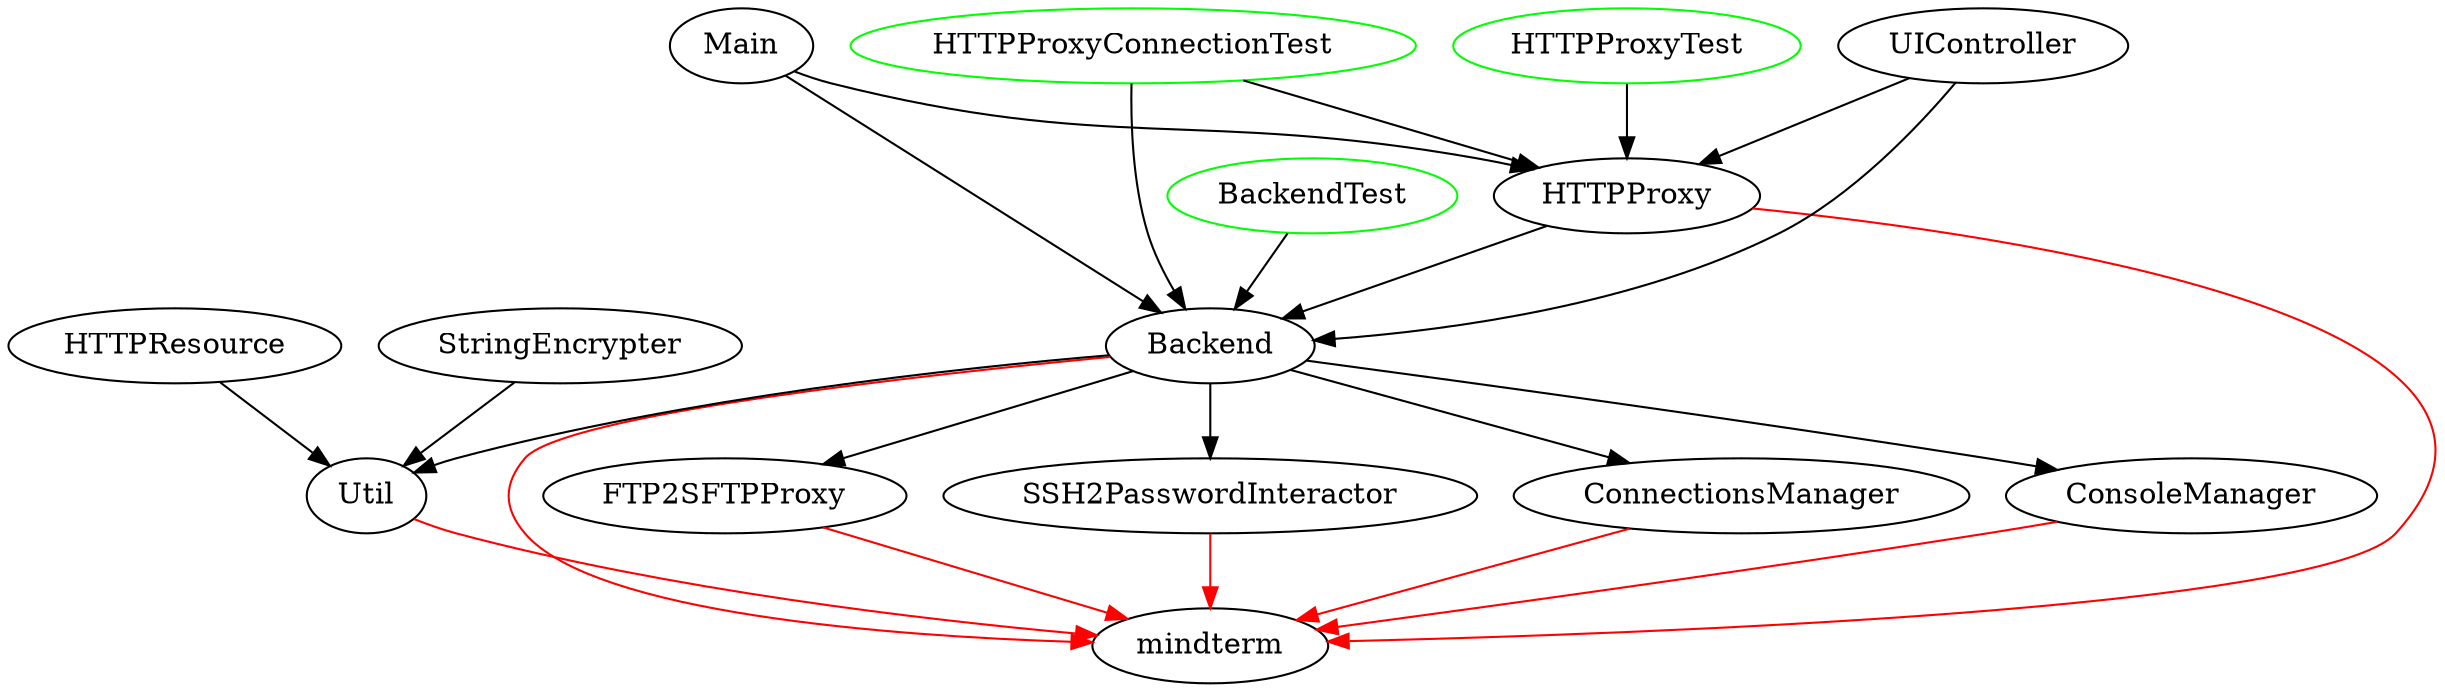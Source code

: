 digraph g {

// Test classes
BackendTest [color="green"];
HTTPProxyConnectionTest [color="green"];
HTTPProxyTest [color="green"];

// MindTerm dependencies
ConsoleManager -> mindterm [color="red"];
Backend -> mindterm [color="red"];
Util -> mindterm [color="red"];
HTTPProxy -> mindterm [color="red"];
FTP2SFTPProxy -> mindterm [color="red"];
SSH2PasswordInteractor -> mindterm [color="red"];
ConnectionsManager -> mindterm [color="red"];

// Class cross-dependencies

Backend -> ConsoleManager;

HTTPProxy -> Backend;
Main -> Backend;
UIController -> Backend;
BackendTest -> Backend;
HTTPProxyConnectionTest -> Backend;

Backend -> Util;
HTTPResource -> Util;
StringEncrypter -> Util;

Main -> HTTPProxy;
UIController -> HTTPProxy;
HTTPProxyConnectionTest -> HTTPProxy;
HTTPProxyTest -> HTTPProxy;

Backend -> FTP2SFTPProxy;
Backend -> SSH2PasswordInteractor;
Backend -> ConnectionsManager;
}
